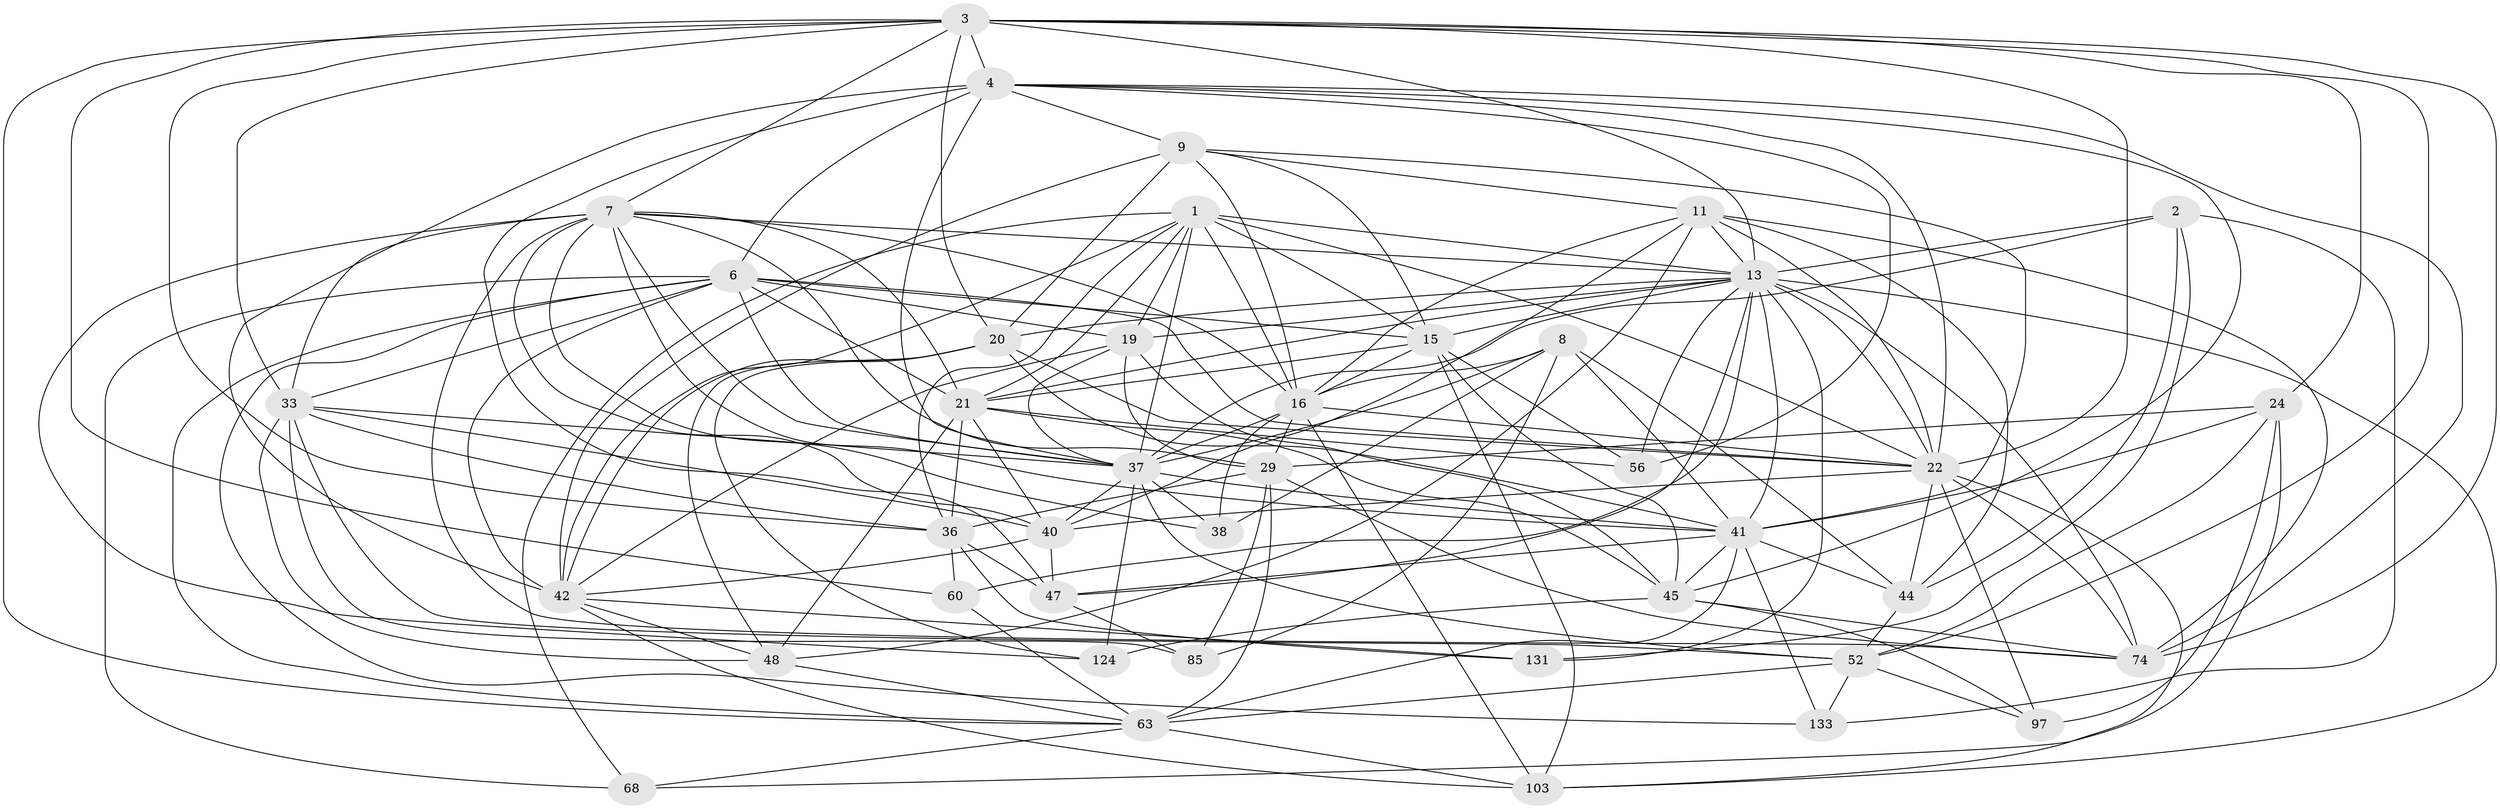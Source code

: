 // original degree distribution, {4: 1.0}
// Generated by graph-tools (version 1.1) at 2025/20/03/04/25 18:20:49]
// undirected, 41 vertices, 162 edges
graph export_dot {
graph [start="1"]
  node [color=gray90,style=filled];
  1 [super="+127+5"];
  2 [super="+86"];
  3 [super="+27+25"];
  4 [super="+18+70"];
  6 [super="+10+12"];
  7 [super="+14"];
  8 [super="+108"];
  9 [super="+82+61"];
  11 [super="+49+28"];
  13 [super="+112+17+23"];
  15 [super="+72+32"];
  16 [super="+89+64+78"];
  19 [super="+120"];
  20 [super="+110+88+69"];
  21 [super="+51+34"];
  22 [super="+91+101+116+71"];
  24 [super="+30"];
  29 [super="+39"];
  33 [super="+121+54+46"];
  36 [super="+95"];
  37 [super="+65+50"];
  38;
  40 [super="+93+84"];
  41 [super="+79+81+59+75"];
  42 [super="+53+118"];
  44 [super="+115"];
  45 [super="+62"];
  47 [super="+94"];
  48 [super="+96"];
  52 [super="+109+55"];
  56;
  60 [super="+111"];
  63 [super="+136+106+99"];
  68;
  74 [super="+135+119+126"];
  85;
  97;
  103 [super="+117"];
  124;
  131;
  133;
  1 -- 22;
  1 -- 37;
  1 -- 21;
  1 -- 13;
  1 -- 19;
  1 -- 16;
  1 -- 68;
  1 -- 36;
  1 -- 42;
  1 -- 15;
  2 -- 44;
  2 -- 133;
  2 -- 131;
  2 -- 37 [weight=2];
  2 -- 13;
  3 -- 52;
  3 -- 20 [weight=2];
  3 -- 36;
  3 -- 22;
  3 -- 74;
  3 -- 4 [weight=3];
  3 -- 33 [weight=2];
  3 -- 7;
  3 -- 13;
  3 -- 24;
  3 -- 60;
  3 -- 63;
  4 -- 9;
  4 -- 42;
  4 -- 74;
  4 -- 37;
  4 -- 56;
  4 -- 47;
  4 -- 45;
  4 -- 22;
  4 -- 6;
  6 -- 133;
  6 -- 37;
  6 -- 19;
  6 -- 68;
  6 -- 22;
  6 -- 63;
  6 -- 15 [weight=2];
  6 -- 33;
  6 -- 21;
  6 -- 42;
  7 -- 13;
  7 -- 16;
  7 -- 33;
  7 -- 37;
  7 -- 38;
  7 -- 40;
  7 -- 41;
  7 -- 74;
  7 -- 21;
  7 -- 124;
  7 -- 29;
  8 -- 85;
  8 -- 37;
  8 -- 16;
  8 -- 44;
  8 -- 38;
  8 -- 41;
  9 -- 16;
  9 -- 11;
  9 -- 15;
  9 -- 41;
  9 -- 42;
  9 -- 20 [weight=2];
  11 -- 40;
  11 -- 48;
  11 -- 44;
  11 -- 13;
  11 -- 16;
  11 -- 74;
  11 -- 22;
  13 -- 19 [weight=2];
  13 -- 41 [weight=2];
  13 -- 74 [weight=2];
  13 -- 60 [weight=3];
  13 -- 15;
  13 -- 56;
  13 -- 47;
  13 -- 131;
  13 -- 103;
  13 -- 21;
  13 -- 20;
  13 -- 22;
  15 -- 45;
  15 -- 21;
  15 -- 16;
  15 -- 56;
  15 -- 103;
  16 -- 103;
  16 -- 37 [weight=2];
  16 -- 38;
  16 -- 29;
  16 -- 22;
  19 -- 45;
  19 -- 37;
  19 -- 42;
  19 -- 29;
  20 -- 124;
  20 -- 22;
  20 -- 48;
  20 -- 42;
  20 -- 41;
  21 -- 40;
  21 -- 48;
  21 -- 36;
  21 -- 56;
  21 -- 45;
  22 -- 97;
  22 -- 44;
  22 -- 40;
  22 -- 74 [weight=2];
  22 -- 103;
  24 -- 68;
  24 -- 97;
  24 -- 41;
  24 -- 52;
  24 -- 29;
  29 -- 85;
  29 -- 74;
  29 -- 36;
  29 -- 63;
  33 -- 48;
  33 -- 85;
  33 -- 37;
  33 -- 52;
  33 -- 40;
  33 -- 36;
  36 -- 131;
  36 -- 60;
  36 -- 47;
  37 -- 38;
  37 -- 41;
  37 -- 124;
  37 -- 52;
  37 -- 40;
  40 -- 47;
  40 -- 42;
  41 -- 133;
  41 -- 63 [weight=2];
  41 -- 45;
  41 -- 44;
  41 -- 47;
  42 -- 103;
  42 -- 48;
  42 -- 131;
  44 -- 52;
  45 -- 124;
  45 -- 97;
  45 -- 74;
  47 -- 85;
  48 -- 63;
  52 -- 97;
  52 -- 133;
  52 -- 63;
  60 -- 63;
  63 -- 68;
  63 -- 103;
}
